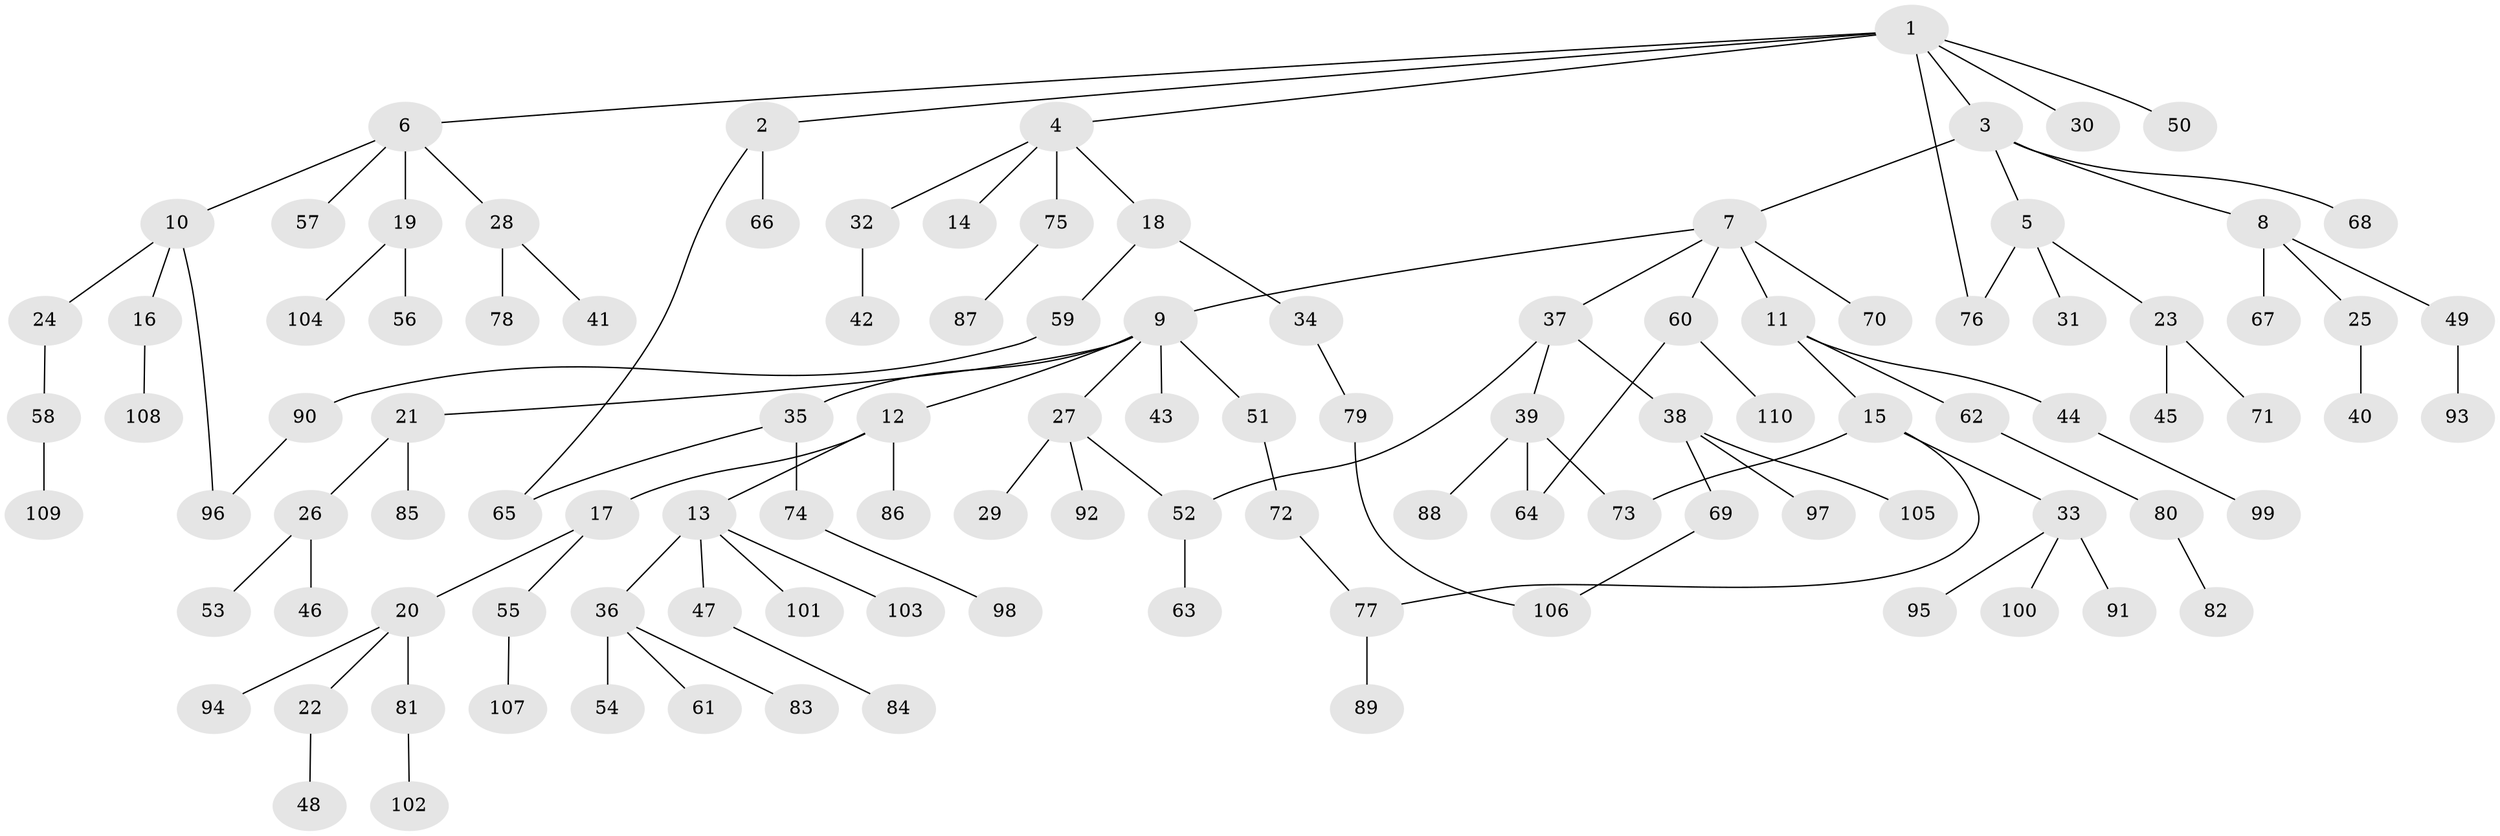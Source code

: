 // coarse degree distribution, {1: 0.8484848484848485, 4: 0.030303030303030304, 11: 0.030303030303030304, 14: 0.030303030303030304, 7: 0.030303030303030304, 2: 0.030303030303030304}
// Generated by graph-tools (version 1.1) at 2025/46/03/04/25 21:46:01]
// undirected, 110 vertices, 117 edges
graph export_dot {
graph [start="1"]
  node [color=gray90,style=filled];
  1;
  2;
  3;
  4;
  5;
  6;
  7;
  8;
  9;
  10;
  11;
  12;
  13;
  14;
  15;
  16;
  17;
  18;
  19;
  20;
  21;
  22;
  23;
  24;
  25;
  26;
  27;
  28;
  29;
  30;
  31;
  32;
  33;
  34;
  35;
  36;
  37;
  38;
  39;
  40;
  41;
  42;
  43;
  44;
  45;
  46;
  47;
  48;
  49;
  50;
  51;
  52;
  53;
  54;
  55;
  56;
  57;
  58;
  59;
  60;
  61;
  62;
  63;
  64;
  65;
  66;
  67;
  68;
  69;
  70;
  71;
  72;
  73;
  74;
  75;
  76;
  77;
  78;
  79;
  80;
  81;
  82;
  83;
  84;
  85;
  86;
  87;
  88;
  89;
  90;
  91;
  92;
  93;
  94;
  95;
  96;
  97;
  98;
  99;
  100;
  101;
  102;
  103;
  104;
  105;
  106;
  107;
  108;
  109;
  110;
  1 -- 2;
  1 -- 3;
  1 -- 4;
  1 -- 6;
  1 -- 30;
  1 -- 50;
  1 -- 76;
  2 -- 66;
  2 -- 65;
  3 -- 5;
  3 -- 7;
  3 -- 8;
  3 -- 68;
  4 -- 14;
  4 -- 18;
  4 -- 32;
  4 -- 75;
  5 -- 23;
  5 -- 31;
  5 -- 76;
  6 -- 10;
  6 -- 19;
  6 -- 28;
  6 -- 57;
  7 -- 9;
  7 -- 11;
  7 -- 37;
  7 -- 60;
  7 -- 70;
  8 -- 25;
  8 -- 49;
  8 -- 67;
  9 -- 12;
  9 -- 21;
  9 -- 27;
  9 -- 35;
  9 -- 43;
  9 -- 51;
  10 -- 16;
  10 -- 24;
  10 -- 96;
  11 -- 15;
  11 -- 44;
  11 -- 62;
  12 -- 13;
  12 -- 17;
  12 -- 86;
  13 -- 36;
  13 -- 47;
  13 -- 101;
  13 -- 103;
  15 -- 33;
  15 -- 73;
  15 -- 77;
  16 -- 108;
  17 -- 20;
  17 -- 55;
  18 -- 34;
  18 -- 59;
  19 -- 56;
  19 -- 104;
  20 -- 22;
  20 -- 81;
  20 -- 94;
  21 -- 26;
  21 -- 85;
  22 -- 48;
  23 -- 45;
  23 -- 71;
  24 -- 58;
  25 -- 40;
  26 -- 46;
  26 -- 53;
  27 -- 29;
  27 -- 92;
  27 -- 52;
  28 -- 41;
  28 -- 78;
  32 -- 42;
  33 -- 91;
  33 -- 95;
  33 -- 100;
  34 -- 79;
  35 -- 65;
  35 -- 74;
  36 -- 54;
  36 -- 61;
  36 -- 83;
  37 -- 38;
  37 -- 39;
  37 -- 52;
  38 -- 69;
  38 -- 97;
  38 -- 105;
  39 -- 64;
  39 -- 88;
  39 -- 73;
  44 -- 99;
  47 -- 84;
  49 -- 93;
  51 -- 72;
  52 -- 63;
  55 -- 107;
  58 -- 109;
  59 -- 90;
  60 -- 110;
  60 -- 64;
  62 -- 80;
  69 -- 106;
  72 -- 77;
  74 -- 98;
  75 -- 87;
  77 -- 89;
  79 -- 106;
  80 -- 82;
  81 -- 102;
  90 -- 96;
}
